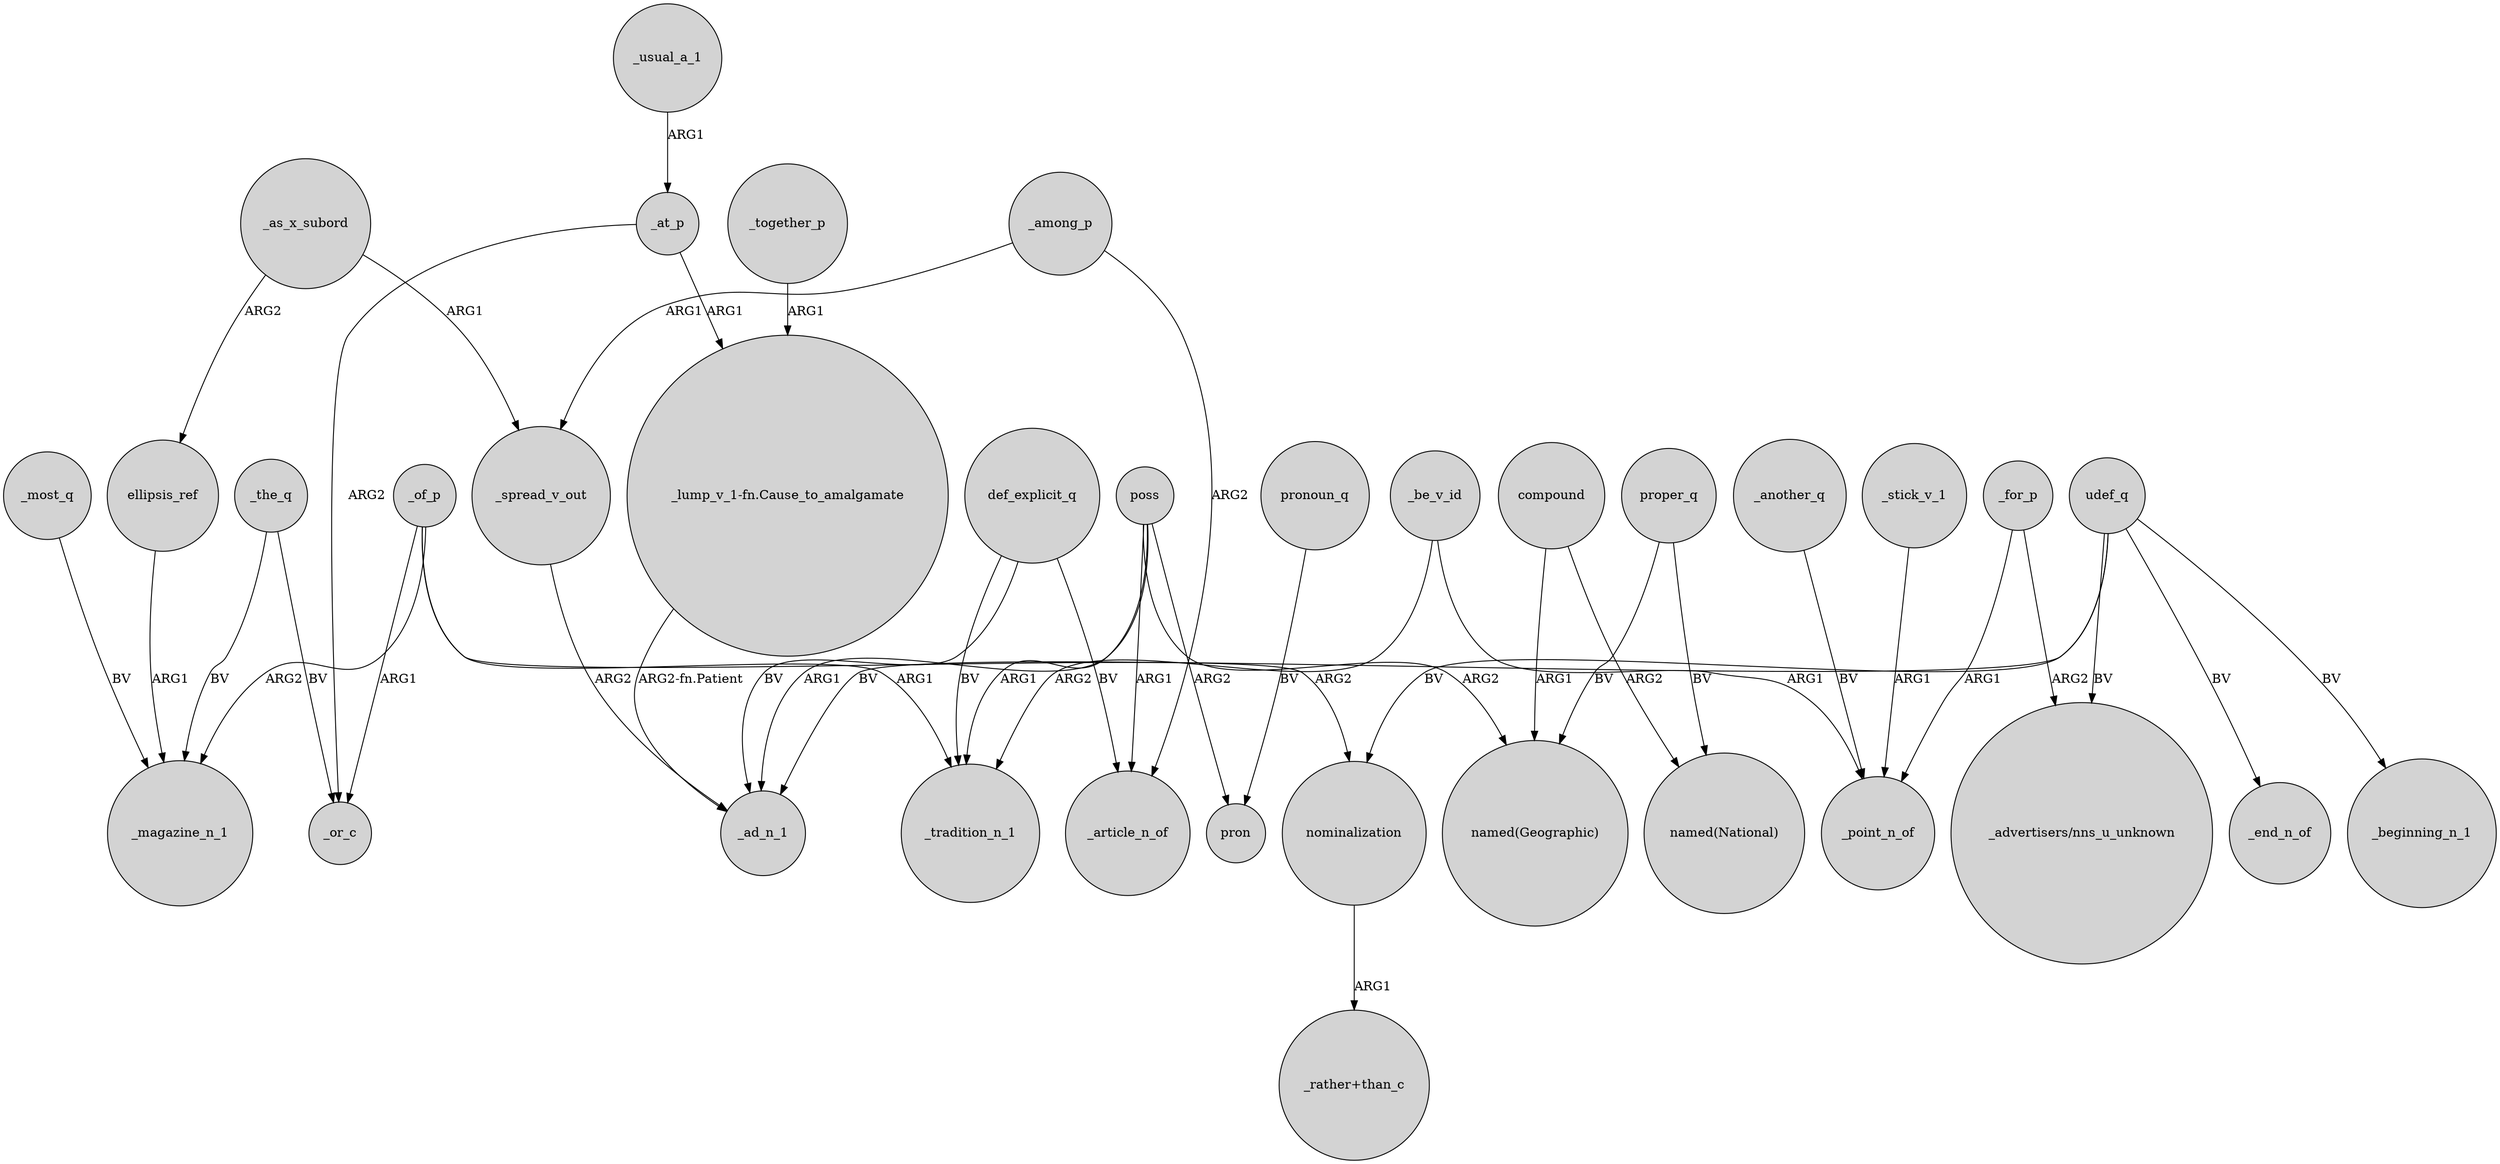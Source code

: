 digraph {
	node [shape=circle style=filled]
	_most_q -> _magazine_n_1 [label=BV]
	_the_q -> _or_c [label=BV]
	def_explicit_q -> _tradition_n_1 [label=BV]
	poss -> pron [label=ARG2]
	_among_p -> _article_n_of [label=ARG2]
	poss -> _tradition_n_1 [label=ARG1]
	nominalization -> "_rather+than_c" [label=ARG1]
	poss -> _article_n_of [label=ARG1]
	udef_q -> _end_n_of [label=BV]
	_spread_v_out -> _ad_n_1 [label=ARG2]
	_the_q -> _magazine_n_1 [label=BV]
	_at_p -> "_lump_v_1-fn.Cause_to_amalgamate" [label=ARG1]
	def_explicit_q -> _ad_n_1 [label=BV]
	_another_q -> _point_n_of [label=BV]
	_be_v_id -> _point_n_of [label=ARG1]
	_stick_v_1 -> _point_n_of [label=ARG1]
	_at_p -> _or_c [label=ARG2]
	_of_p -> _or_c [label=ARG1]
	compound -> "named(National)" [label=ARG2]
	pronoun_q -> pron [label=BV]
	_of_p -> nominalization [label=ARG2]
	udef_q -> "_advertisers/nns_u_unknown" [label=BV]
	_usual_a_1 -> _at_p [label=ARG1]
	proper_q -> "named(Geographic)" [label=BV]
	poss -> "named(Geographic)" [label=ARG2]
	_of_p -> _magazine_n_1 [label=ARG2]
	udef_q -> _ad_n_1 [label=BV]
	"_lump_v_1-fn.Cause_to_amalgamate" -> _ad_n_1 [label="ARG2-fn.Patient"]
	udef_q -> nominalization [label=BV]
	_for_p -> _point_n_of [label=ARG1]
	_of_p -> _tradition_n_1 [label=ARG1]
	_as_x_subord -> ellipsis_ref [label=ARG2]
	proper_q -> "named(National)" [label=BV]
	_together_p -> "_lump_v_1-fn.Cause_to_amalgamate" [label=ARG1]
	udef_q -> _beginning_n_1 [label=BV]
	_among_p -> _spread_v_out [label=ARG1]
	def_explicit_q -> _article_n_of [label=BV]
	_as_x_subord -> _spread_v_out [label=ARG1]
	compound -> "named(Geographic)" [label=ARG1]
	_be_v_id -> _tradition_n_1 [label=ARG2]
	ellipsis_ref -> _magazine_n_1 [label=ARG1]
	_for_p -> "_advertisers/nns_u_unknown" [label=ARG2]
	poss -> _ad_n_1 [label=ARG1]
}

